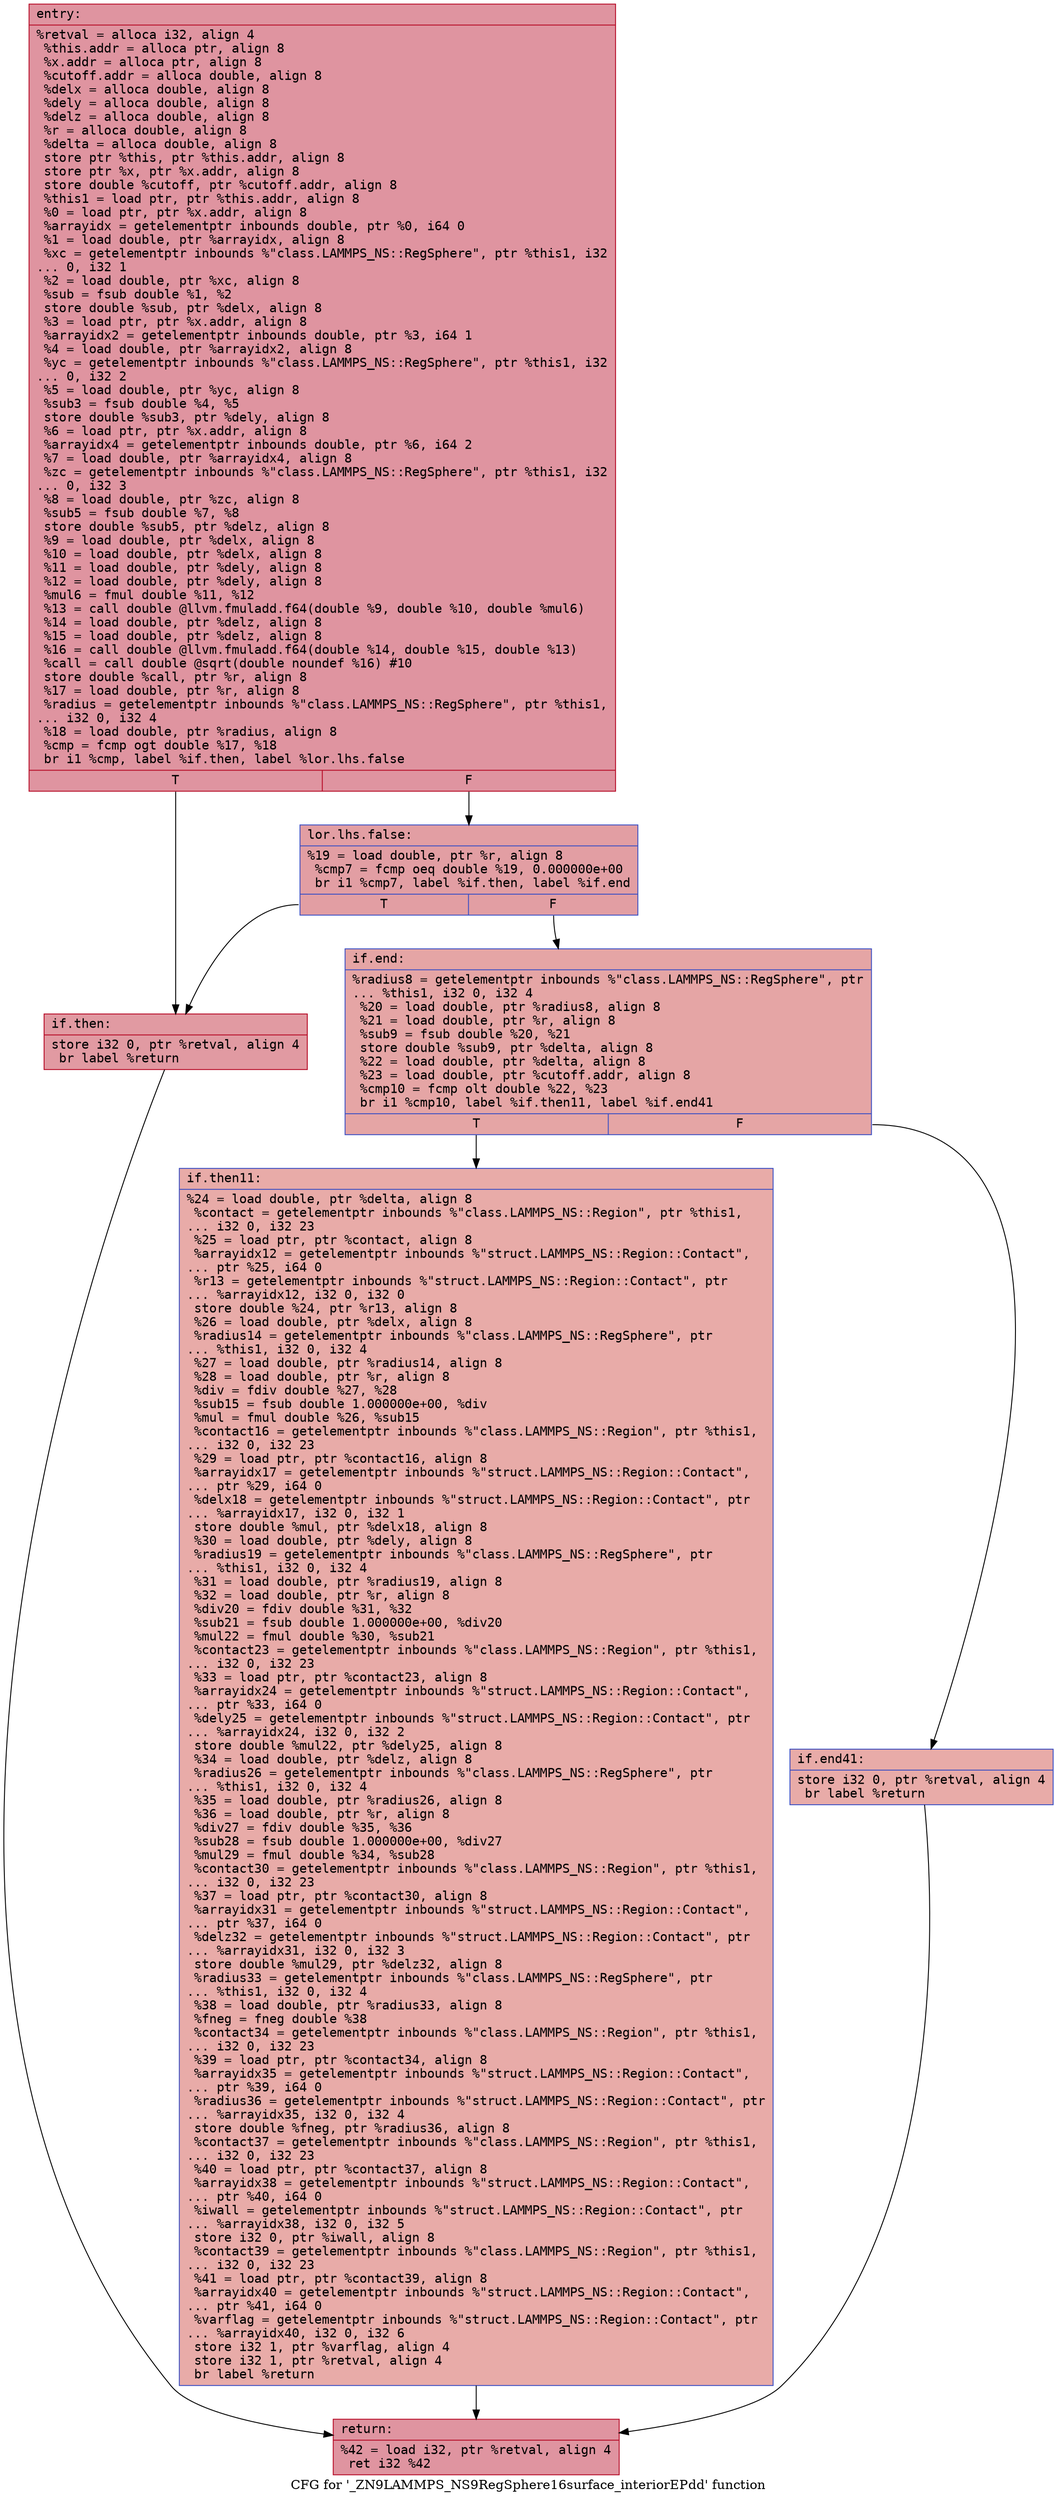 digraph "CFG for '_ZN9LAMMPS_NS9RegSphere16surface_interiorEPdd' function" {
	label="CFG for '_ZN9LAMMPS_NS9RegSphere16surface_interiorEPdd' function";

	Node0x55f8d2d5a780 [shape=record,color="#b70d28ff", style=filled, fillcolor="#b70d2870" fontname="Courier",label="{entry:\l|  %retval = alloca i32, align 4\l  %this.addr = alloca ptr, align 8\l  %x.addr = alloca ptr, align 8\l  %cutoff.addr = alloca double, align 8\l  %delx = alloca double, align 8\l  %dely = alloca double, align 8\l  %delz = alloca double, align 8\l  %r = alloca double, align 8\l  %delta = alloca double, align 8\l  store ptr %this, ptr %this.addr, align 8\l  store ptr %x, ptr %x.addr, align 8\l  store double %cutoff, ptr %cutoff.addr, align 8\l  %this1 = load ptr, ptr %this.addr, align 8\l  %0 = load ptr, ptr %x.addr, align 8\l  %arrayidx = getelementptr inbounds double, ptr %0, i64 0\l  %1 = load double, ptr %arrayidx, align 8\l  %xc = getelementptr inbounds %\"class.LAMMPS_NS::RegSphere\", ptr %this1, i32\l... 0, i32 1\l  %2 = load double, ptr %xc, align 8\l  %sub = fsub double %1, %2\l  store double %sub, ptr %delx, align 8\l  %3 = load ptr, ptr %x.addr, align 8\l  %arrayidx2 = getelementptr inbounds double, ptr %3, i64 1\l  %4 = load double, ptr %arrayidx2, align 8\l  %yc = getelementptr inbounds %\"class.LAMMPS_NS::RegSphere\", ptr %this1, i32\l... 0, i32 2\l  %5 = load double, ptr %yc, align 8\l  %sub3 = fsub double %4, %5\l  store double %sub3, ptr %dely, align 8\l  %6 = load ptr, ptr %x.addr, align 8\l  %arrayidx4 = getelementptr inbounds double, ptr %6, i64 2\l  %7 = load double, ptr %arrayidx4, align 8\l  %zc = getelementptr inbounds %\"class.LAMMPS_NS::RegSphere\", ptr %this1, i32\l... 0, i32 3\l  %8 = load double, ptr %zc, align 8\l  %sub5 = fsub double %7, %8\l  store double %sub5, ptr %delz, align 8\l  %9 = load double, ptr %delx, align 8\l  %10 = load double, ptr %delx, align 8\l  %11 = load double, ptr %dely, align 8\l  %12 = load double, ptr %dely, align 8\l  %mul6 = fmul double %11, %12\l  %13 = call double @llvm.fmuladd.f64(double %9, double %10, double %mul6)\l  %14 = load double, ptr %delz, align 8\l  %15 = load double, ptr %delz, align 8\l  %16 = call double @llvm.fmuladd.f64(double %14, double %15, double %13)\l  %call = call double @sqrt(double noundef %16) #10\l  store double %call, ptr %r, align 8\l  %17 = load double, ptr %r, align 8\l  %radius = getelementptr inbounds %\"class.LAMMPS_NS::RegSphere\", ptr %this1,\l... i32 0, i32 4\l  %18 = load double, ptr %radius, align 8\l  %cmp = fcmp ogt double %17, %18\l  br i1 %cmp, label %if.then, label %lor.lhs.false\l|{<s0>T|<s1>F}}"];
	Node0x55f8d2d5a780:s0 -> Node0x55f8d2d5c8f0[tooltip="entry -> if.then\nProbability 50.00%" ];
	Node0x55f8d2d5a780:s1 -> Node0x55f8d2d5c940[tooltip="entry -> lor.lhs.false\nProbability 50.00%" ];
	Node0x55f8d2d5c940 [shape=record,color="#3d50c3ff", style=filled, fillcolor="#be242e70" fontname="Courier",label="{lor.lhs.false:\l|  %19 = load double, ptr %r, align 8\l  %cmp7 = fcmp oeq double %19, 0.000000e+00\l  br i1 %cmp7, label %if.then, label %if.end\l|{<s0>T|<s1>F}}"];
	Node0x55f8d2d5c940:s0 -> Node0x55f8d2d5c8f0[tooltip="lor.lhs.false -> if.then\nProbability 62.50%" ];
	Node0x55f8d2d5c940:s1 -> Node0x55f8d2d5cb50[tooltip="lor.lhs.false -> if.end\nProbability 37.50%" ];
	Node0x55f8d2d5c8f0 [shape=record,color="#b70d28ff", style=filled, fillcolor="#bb1b2c70" fontname="Courier",label="{if.then:\l|  store i32 0, ptr %retval, align 4\l  br label %return\l}"];
	Node0x55f8d2d5c8f0 -> Node0x55f8d2d5cd10[tooltip="if.then -> return\nProbability 100.00%" ];
	Node0x55f8d2d5cb50 [shape=record,color="#3d50c3ff", style=filled, fillcolor="#c5333470" fontname="Courier",label="{if.end:\l|  %radius8 = getelementptr inbounds %\"class.LAMMPS_NS::RegSphere\", ptr\l... %this1, i32 0, i32 4\l  %20 = load double, ptr %radius8, align 8\l  %21 = load double, ptr %r, align 8\l  %sub9 = fsub double %20, %21\l  store double %sub9, ptr %delta, align 8\l  %22 = load double, ptr %delta, align 8\l  %23 = load double, ptr %cutoff.addr, align 8\l  %cmp10 = fcmp olt double %22, %23\l  br i1 %cmp10, label %if.then11, label %if.end41\l|{<s0>T|<s1>F}}"];
	Node0x55f8d2d5cb50:s0 -> Node0x55f8d2d5d2d0[tooltip="if.end -> if.then11\nProbability 50.00%" ];
	Node0x55f8d2d5cb50:s1 -> Node0x55f8d2d5d320[tooltip="if.end -> if.end41\nProbability 50.00%" ];
	Node0x55f8d2d5d2d0 [shape=record,color="#3d50c3ff", style=filled, fillcolor="#cc403a70" fontname="Courier",label="{if.then11:\l|  %24 = load double, ptr %delta, align 8\l  %contact = getelementptr inbounds %\"class.LAMMPS_NS::Region\", ptr %this1,\l... i32 0, i32 23\l  %25 = load ptr, ptr %contact, align 8\l  %arrayidx12 = getelementptr inbounds %\"struct.LAMMPS_NS::Region::Contact\",\l... ptr %25, i64 0\l  %r13 = getelementptr inbounds %\"struct.LAMMPS_NS::Region::Contact\", ptr\l... %arrayidx12, i32 0, i32 0\l  store double %24, ptr %r13, align 8\l  %26 = load double, ptr %delx, align 8\l  %radius14 = getelementptr inbounds %\"class.LAMMPS_NS::RegSphere\", ptr\l... %this1, i32 0, i32 4\l  %27 = load double, ptr %radius14, align 8\l  %28 = load double, ptr %r, align 8\l  %div = fdiv double %27, %28\l  %sub15 = fsub double 1.000000e+00, %div\l  %mul = fmul double %26, %sub15\l  %contact16 = getelementptr inbounds %\"class.LAMMPS_NS::Region\", ptr %this1,\l... i32 0, i32 23\l  %29 = load ptr, ptr %contact16, align 8\l  %arrayidx17 = getelementptr inbounds %\"struct.LAMMPS_NS::Region::Contact\",\l... ptr %29, i64 0\l  %delx18 = getelementptr inbounds %\"struct.LAMMPS_NS::Region::Contact\", ptr\l... %arrayidx17, i32 0, i32 1\l  store double %mul, ptr %delx18, align 8\l  %30 = load double, ptr %dely, align 8\l  %radius19 = getelementptr inbounds %\"class.LAMMPS_NS::RegSphere\", ptr\l... %this1, i32 0, i32 4\l  %31 = load double, ptr %radius19, align 8\l  %32 = load double, ptr %r, align 8\l  %div20 = fdiv double %31, %32\l  %sub21 = fsub double 1.000000e+00, %div20\l  %mul22 = fmul double %30, %sub21\l  %contact23 = getelementptr inbounds %\"class.LAMMPS_NS::Region\", ptr %this1,\l... i32 0, i32 23\l  %33 = load ptr, ptr %contact23, align 8\l  %arrayidx24 = getelementptr inbounds %\"struct.LAMMPS_NS::Region::Contact\",\l... ptr %33, i64 0\l  %dely25 = getelementptr inbounds %\"struct.LAMMPS_NS::Region::Contact\", ptr\l... %arrayidx24, i32 0, i32 2\l  store double %mul22, ptr %dely25, align 8\l  %34 = load double, ptr %delz, align 8\l  %radius26 = getelementptr inbounds %\"class.LAMMPS_NS::RegSphere\", ptr\l... %this1, i32 0, i32 4\l  %35 = load double, ptr %radius26, align 8\l  %36 = load double, ptr %r, align 8\l  %div27 = fdiv double %35, %36\l  %sub28 = fsub double 1.000000e+00, %div27\l  %mul29 = fmul double %34, %sub28\l  %contact30 = getelementptr inbounds %\"class.LAMMPS_NS::Region\", ptr %this1,\l... i32 0, i32 23\l  %37 = load ptr, ptr %contact30, align 8\l  %arrayidx31 = getelementptr inbounds %\"struct.LAMMPS_NS::Region::Contact\",\l... ptr %37, i64 0\l  %delz32 = getelementptr inbounds %\"struct.LAMMPS_NS::Region::Contact\", ptr\l... %arrayidx31, i32 0, i32 3\l  store double %mul29, ptr %delz32, align 8\l  %radius33 = getelementptr inbounds %\"class.LAMMPS_NS::RegSphere\", ptr\l... %this1, i32 0, i32 4\l  %38 = load double, ptr %radius33, align 8\l  %fneg = fneg double %38\l  %contact34 = getelementptr inbounds %\"class.LAMMPS_NS::Region\", ptr %this1,\l... i32 0, i32 23\l  %39 = load ptr, ptr %contact34, align 8\l  %arrayidx35 = getelementptr inbounds %\"struct.LAMMPS_NS::Region::Contact\",\l... ptr %39, i64 0\l  %radius36 = getelementptr inbounds %\"struct.LAMMPS_NS::Region::Contact\", ptr\l... %arrayidx35, i32 0, i32 4\l  store double %fneg, ptr %radius36, align 8\l  %contact37 = getelementptr inbounds %\"class.LAMMPS_NS::Region\", ptr %this1,\l... i32 0, i32 23\l  %40 = load ptr, ptr %contact37, align 8\l  %arrayidx38 = getelementptr inbounds %\"struct.LAMMPS_NS::Region::Contact\",\l... ptr %40, i64 0\l  %iwall = getelementptr inbounds %\"struct.LAMMPS_NS::Region::Contact\", ptr\l... %arrayidx38, i32 0, i32 5\l  store i32 0, ptr %iwall, align 8\l  %contact39 = getelementptr inbounds %\"class.LAMMPS_NS::Region\", ptr %this1,\l... i32 0, i32 23\l  %41 = load ptr, ptr %contact39, align 8\l  %arrayidx40 = getelementptr inbounds %\"struct.LAMMPS_NS::Region::Contact\",\l... ptr %41, i64 0\l  %varflag = getelementptr inbounds %\"struct.LAMMPS_NS::Region::Contact\", ptr\l... %arrayidx40, i32 0, i32 6\l  store i32 1, ptr %varflag, align 4\l  store i32 1, ptr %retval, align 4\l  br label %return\l}"];
	Node0x55f8d2d5d2d0 -> Node0x55f8d2d5cd10[tooltip="if.then11 -> return\nProbability 100.00%" ];
	Node0x55f8d2d5d320 [shape=record,color="#3d50c3ff", style=filled, fillcolor="#cc403a70" fontname="Courier",label="{if.end41:\l|  store i32 0, ptr %retval, align 4\l  br label %return\l}"];
	Node0x55f8d2d5d320 -> Node0x55f8d2d5cd10[tooltip="if.end41 -> return\nProbability 100.00%" ];
	Node0x55f8d2d5cd10 [shape=record,color="#b70d28ff", style=filled, fillcolor="#b70d2870" fontname="Courier",label="{return:\l|  %42 = load i32, ptr %retval, align 4\l  ret i32 %42\l}"];
}
